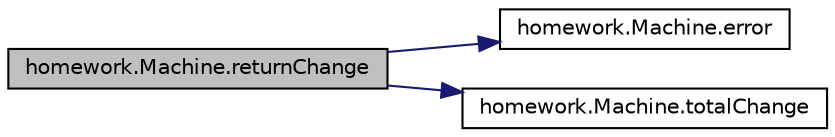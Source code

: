 digraph "homework.Machine.returnChange"
{
  edge [fontname="Helvetica",fontsize="10",labelfontname="Helvetica",labelfontsize="10"];
  node [fontname="Helvetica",fontsize="10",shape=record];
  rankdir="LR";
  Node1 [label="homework.Machine.returnChange",height=0.2,width=0.4,color="black", fillcolor="grey75", style="filled", fontcolor="black"];
  Node1 -> Node2 [color="midnightblue",fontsize="10",style="solid",fontname="Helvetica"];
  Node2 [label="homework.Machine.error",height=0.2,width=0.4,color="black", fillcolor="white", style="filled",URL="$classhomework_1_1_machine.html#a1d7f4ae53f4a73b94c1f7948637abe56"];
  Node1 -> Node3 [color="midnightblue",fontsize="10",style="solid",fontname="Helvetica"];
  Node3 [label="homework.Machine.totalChange",height=0.2,width=0.4,color="black", fillcolor="white", style="filled",URL="$classhomework_1_1_machine.html#a6871460a79f45dda54336ec2a4554550"];
}
